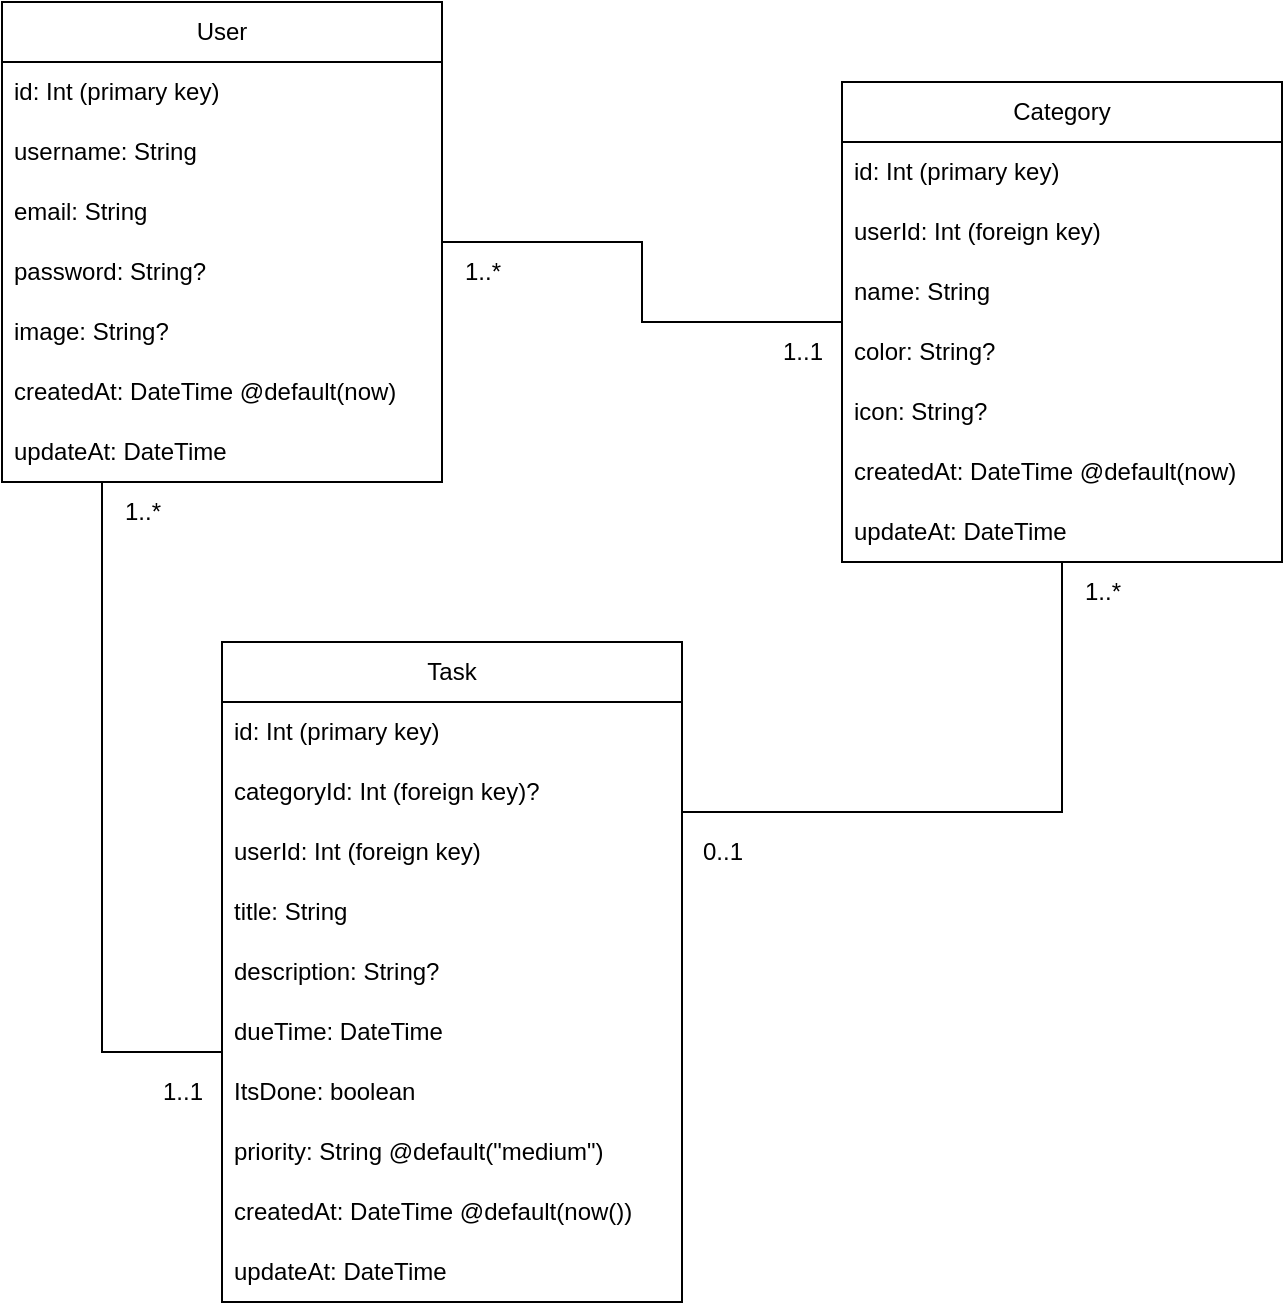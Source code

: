 <mxfile version="26.0.6">
  <diagram name="Página-1" id="BhcY976_UOvKFLBjASYM">
    <mxGraphModel dx="989" dy="512" grid="1" gridSize="10" guides="1" tooltips="1" connect="1" arrows="1" fold="1" page="1" pageScale="1" pageWidth="827" pageHeight="1169" math="0" shadow="0">
      <root>
        <mxCell id="0" />
        <mxCell id="1" parent="0" />
        <mxCell id="SZiVq0WBtJ_DJdyCO8Ps-19" style="edgeStyle=orthogonalEdgeStyle;rounded=0;orthogonalLoop=1;jettySize=auto;html=1;entryX=0;entryY=0.5;entryDx=0;entryDy=0;strokeColor=default;endArrow=none;endFill=0;" edge="1" parent="1" source="SZiVq0WBtJ_DJdyCO8Ps-2" target="SZiVq0WBtJ_DJdyCO8Ps-10">
          <mxGeometry relative="1" as="geometry" />
        </mxCell>
        <mxCell id="SZiVq0WBtJ_DJdyCO8Ps-2" value="User" style="swimlane;fontStyle=0;childLayout=stackLayout;horizontal=1;startSize=30;horizontalStack=0;resizeParent=1;resizeParentMax=0;resizeLast=0;collapsible=1;marginBottom=0;whiteSpace=wrap;html=1;" vertex="1" parent="1">
          <mxGeometry x="60" y="40" width="220" height="240" as="geometry" />
        </mxCell>
        <mxCell id="SZiVq0WBtJ_DJdyCO8Ps-3" value="id: Int (primary key)" style="text;strokeColor=none;fillColor=none;align=left;verticalAlign=middle;spacingLeft=4;spacingRight=4;overflow=hidden;points=[[0,0.5],[1,0.5]];portConstraint=eastwest;rotatable=0;whiteSpace=wrap;html=1;" vertex="1" parent="SZiVq0WBtJ_DJdyCO8Ps-2">
          <mxGeometry y="30" width="220" height="30" as="geometry" />
        </mxCell>
        <mxCell id="SZiVq0WBtJ_DJdyCO8Ps-4" value="username: String" style="text;strokeColor=none;fillColor=none;align=left;verticalAlign=middle;spacingLeft=4;spacingRight=4;overflow=hidden;points=[[0,0.5],[1,0.5]];portConstraint=eastwest;rotatable=0;whiteSpace=wrap;html=1;" vertex="1" parent="SZiVq0WBtJ_DJdyCO8Ps-2">
          <mxGeometry y="60" width="220" height="30" as="geometry" />
        </mxCell>
        <mxCell id="SZiVq0WBtJ_DJdyCO8Ps-5" value="email: String" style="text;strokeColor=none;fillColor=none;align=left;verticalAlign=middle;spacingLeft=4;spacingRight=4;overflow=hidden;points=[[0,0.5],[1,0.5]];portConstraint=eastwest;rotatable=0;whiteSpace=wrap;html=1;" vertex="1" parent="SZiVq0WBtJ_DJdyCO8Ps-2">
          <mxGeometry y="90" width="220" height="30" as="geometry" />
        </mxCell>
        <mxCell id="SZiVq0WBtJ_DJdyCO8Ps-6" value="password: String?" style="text;strokeColor=none;fillColor=none;align=left;verticalAlign=middle;spacingLeft=4;spacingRight=4;overflow=hidden;points=[[0,0.5],[1,0.5]];portConstraint=eastwest;rotatable=0;whiteSpace=wrap;html=1;" vertex="1" parent="SZiVq0WBtJ_DJdyCO8Ps-2">
          <mxGeometry y="120" width="220" height="30" as="geometry" />
        </mxCell>
        <mxCell id="SZiVq0WBtJ_DJdyCO8Ps-7" value="image: String?" style="text;strokeColor=none;fillColor=none;align=left;verticalAlign=middle;spacingLeft=4;spacingRight=4;overflow=hidden;points=[[0,0.5],[1,0.5]];portConstraint=eastwest;rotatable=0;whiteSpace=wrap;html=1;" vertex="1" parent="SZiVq0WBtJ_DJdyCO8Ps-2">
          <mxGeometry y="150" width="220" height="30" as="geometry" />
        </mxCell>
        <mxCell id="SZiVq0WBtJ_DJdyCO8Ps-8" value="createdAt: DateTime @default(now)" style="text;strokeColor=none;fillColor=none;align=left;verticalAlign=middle;spacingLeft=4;spacingRight=4;overflow=hidden;points=[[0,0.5],[1,0.5]];portConstraint=eastwest;rotatable=0;whiteSpace=wrap;html=1;" vertex="1" parent="SZiVq0WBtJ_DJdyCO8Ps-2">
          <mxGeometry y="180" width="220" height="30" as="geometry" />
        </mxCell>
        <mxCell id="SZiVq0WBtJ_DJdyCO8Ps-9" value="updateAt: DateTime " style="text;strokeColor=none;fillColor=none;align=left;verticalAlign=middle;spacingLeft=4;spacingRight=4;overflow=hidden;points=[[0,0.5],[1,0.5]];portConstraint=eastwest;rotatable=0;whiteSpace=wrap;html=1;" vertex="1" parent="SZiVq0WBtJ_DJdyCO8Ps-2">
          <mxGeometry y="210" width="220" height="30" as="geometry" />
        </mxCell>
        <mxCell id="SZiVq0WBtJ_DJdyCO8Ps-10" value="Category" style="swimlane;fontStyle=0;childLayout=stackLayout;horizontal=1;startSize=30;horizontalStack=0;resizeParent=1;resizeParentMax=0;resizeLast=0;collapsible=1;marginBottom=0;whiteSpace=wrap;html=1;" vertex="1" parent="1">
          <mxGeometry x="480" y="80" width="220" height="240" as="geometry" />
        </mxCell>
        <mxCell id="SZiVq0WBtJ_DJdyCO8Ps-11" value="id: Int (primary key)" style="text;strokeColor=none;fillColor=none;align=left;verticalAlign=middle;spacingLeft=4;spacingRight=4;overflow=hidden;points=[[0,0.5],[1,0.5]];portConstraint=eastwest;rotatable=0;whiteSpace=wrap;html=1;" vertex="1" parent="SZiVq0WBtJ_DJdyCO8Ps-10">
          <mxGeometry y="30" width="220" height="30" as="geometry" />
        </mxCell>
        <mxCell id="SZiVq0WBtJ_DJdyCO8Ps-18" value="userId: Int (foreign key)" style="text;strokeColor=none;fillColor=none;align=left;verticalAlign=middle;spacingLeft=4;spacingRight=4;overflow=hidden;points=[[0,0.5],[1,0.5]];portConstraint=eastwest;rotatable=0;whiteSpace=wrap;html=1;" vertex="1" parent="SZiVq0WBtJ_DJdyCO8Ps-10">
          <mxGeometry y="60" width="220" height="30" as="geometry" />
        </mxCell>
        <mxCell id="SZiVq0WBtJ_DJdyCO8Ps-12" value="name: String" style="text;strokeColor=none;fillColor=none;align=left;verticalAlign=middle;spacingLeft=4;spacingRight=4;overflow=hidden;points=[[0,0.5],[1,0.5]];portConstraint=eastwest;rotatable=0;whiteSpace=wrap;html=1;" vertex="1" parent="SZiVq0WBtJ_DJdyCO8Ps-10">
          <mxGeometry y="90" width="220" height="30" as="geometry" />
        </mxCell>
        <mxCell id="SZiVq0WBtJ_DJdyCO8Ps-13" value="color: String?" style="text;strokeColor=none;fillColor=none;align=left;verticalAlign=middle;spacingLeft=4;spacingRight=4;overflow=hidden;points=[[0,0.5],[1,0.5]];portConstraint=eastwest;rotatable=0;whiteSpace=wrap;html=1;" vertex="1" parent="SZiVq0WBtJ_DJdyCO8Ps-10">
          <mxGeometry y="120" width="220" height="30" as="geometry" />
        </mxCell>
        <mxCell id="SZiVq0WBtJ_DJdyCO8Ps-14" value="icon: String?" style="text;strokeColor=none;fillColor=none;align=left;verticalAlign=middle;spacingLeft=4;spacingRight=4;overflow=hidden;points=[[0,0.5],[1,0.5]];portConstraint=eastwest;rotatable=0;whiteSpace=wrap;html=1;" vertex="1" parent="SZiVq0WBtJ_DJdyCO8Ps-10">
          <mxGeometry y="150" width="220" height="30" as="geometry" />
        </mxCell>
        <mxCell id="SZiVq0WBtJ_DJdyCO8Ps-16" value="createdAt: DateTime @default(now)" style="text;strokeColor=none;fillColor=none;align=left;verticalAlign=middle;spacingLeft=4;spacingRight=4;overflow=hidden;points=[[0,0.5],[1,0.5]];portConstraint=eastwest;rotatable=0;whiteSpace=wrap;html=1;" vertex="1" parent="SZiVq0WBtJ_DJdyCO8Ps-10">
          <mxGeometry y="180" width="220" height="30" as="geometry" />
        </mxCell>
        <mxCell id="SZiVq0WBtJ_DJdyCO8Ps-17" value="updateAt: DateTime " style="text;strokeColor=none;fillColor=none;align=left;verticalAlign=middle;spacingLeft=4;spacingRight=4;overflow=hidden;points=[[0,0.5],[1,0.5]];portConstraint=eastwest;rotatable=0;whiteSpace=wrap;html=1;" vertex="1" parent="SZiVq0WBtJ_DJdyCO8Ps-10">
          <mxGeometry y="210" width="220" height="30" as="geometry" />
        </mxCell>
        <mxCell id="SZiVq0WBtJ_DJdyCO8Ps-20" value="1..*" style="text;html=1;align=center;verticalAlign=middle;resizable=0;points=[];autosize=1;strokeColor=none;fillColor=none;" vertex="1" parent="1">
          <mxGeometry x="280" y="160" width="40" height="30" as="geometry" />
        </mxCell>
        <mxCell id="SZiVq0WBtJ_DJdyCO8Ps-21" value="1..1" style="text;html=1;align=center;verticalAlign=middle;resizable=0;points=[];autosize=1;strokeColor=none;fillColor=none;" vertex="1" parent="1">
          <mxGeometry x="440" y="200" width="40" height="30" as="geometry" />
        </mxCell>
        <mxCell id="SZiVq0WBtJ_DJdyCO8Ps-36" style="edgeStyle=orthogonalEdgeStyle;rounded=0;orthogonalLoop=1;jettySize=auto;html=1;endArrow=none;endFill=0;" edge="1" parent="1" source="SZiVq0WBtJ_DJdyCO8Ps-22" target="SZiVq0WBtJ_DJdyCO8Ps-9">
          <mxGeometry relative="1" as="geometry">
            <Array as="points">
              <mxPoint x="110" y="565" />
            </Array>
          </mxGeometry>
        </mxCell>
        <mxCell id="SZiVq0WBtJ_DJdyCO8Ps-22" value="Task" style="swimlane;fontStyle=0;childLayout=stackLayout;horizontal=1;startSize=30;horizontalStack=0;resizeParent=1;resizeParentMax=0;resizeLast=0;collapsible=1;marginBottom=0;whiteSpace=wrap;html=1;" vertex="1" parent="1">
          <mxGeometry x="170" y="360" width="230" height="330" as="geometry" />
        </mxCell>
        <mxCell id="SZiVq0WBtJ_DJdyCO8Ps-23" value="id: Int (primary key)" style="text;strokeColor=none;fillColor=none;align=left;verticalAlign=middle;spacingLeft=4;spacingRight=4;overflow=hidden;points=[[0,0.5],[1,0.5]];portConstraint=eastwest;rotatable=0;whiteSpace=wrap;html=1;" vertex="1" parent="SZiVq0WBtJ_DJdyCO8Ps-22">
          <mxGeometry y="30" width="230" height="30" as="geometry" />
        </mxCell>
        <mxCell id="SZiVq0WBtJ_DJdyCO8Ps-26" value="categoryId: Int (foreign key)?" style="text;strokeColor=none;fillColor=none;align=left;verticalAlign=middle;spacingLeft=4;spacingRight=4;overflow=hidden;points=[[0,0.5],[1,0.5]];portConstraint=eastwest;rotatable=0;whiteSpace=wrap;html=1;" vertex="1" parent="SZiVq0WBtJ_DJdyCO8Ps-22">
          <mxGeometry y="60" width="230" height="30" as="geometry" />
        </mxCell>
        <mxCell id="SZiVq0WBtJ_DJdyCO8Ps-27" value="userId: Int (foreign key)" style="text;strokeColor=none;fillColor=none;align=left;verticalAlign=middle;spacingLeft=4;spacingRight=4;overflow=hidden;points=[[0,0.5],[1,0.5]];portConstraint=eastwest;rotatable=0;whiteSpace=wrap;html=1;" vertex="1" parent="SZiVq0WBtJ_DJdyCO8Ps-22">
          <mxGeometry y="90" width="230" height="30" as="geometry" />
        </mxCell>
        <mxCell id="SZiVq0WBtJ_DJdyCO8Ps-24" value="title: String" style="text;strokeColor=none;fillColor=none;align=left;verticalAlign=middle;spacingLeft=4;spacingRight=4;overflow=hidden;points=[[0,0.5],[1,0.5]];portConstraint=eastwest;rotatable=0;whiteSpace=wrap;html=1;" vertex="1" parent="SZiVq0WBtJ_DJdyCO8Ps-22">
          <mxGeometry y="120" width="230" height="30" as="geometry" />
        </mxCell>
        <mxCell id="SZiVq0WBtJ_DJdyCO8Ps-25" value="&lt;div&gt;description: String?&lt;br&gt;&lt;/div&gt;" style="text;strokeColor=none;fillColor=none;align=left;verticalAlign=middle;spacingLeft=4;spacingRight=4;overflow=hidden;points=[[0,0.5],[1,0.5]];portConstraint=eastwest;rotatable=0;whiteSpace=wrap;html=1;" vertex="1" parent="SZiVq0WBtJ_DJdyCO8Ps-22">
          <mxGeometry y="150" width="230" height="30" as="geometry" />
        </mxCell>
        <mxCell id="SZiVq0WBtJ_DJdyCO8Ps-29" value="&lt;div&gt;dueTime: DateTime&lt;br&gt;&lt;/div&gt;" style="text;strokeColor=none;fillColor=none;align=left;verticalAlign=middle;spacingLeft=4;spacingRight=4;overflow=hidden;points=[[0,0.5],[1,0.5]];portConstraint=eastwest;rotatable=0;whiteSpace=wrap;html=1;" vertex="1" parent="SZiVq0WBtJ_DJdyCO8Ps-22">
          <mxGeometry y="180" width="230" height="30" as="geometry" />
        </mxCell>
        <mxCell id="SZiVq0WBtJ_DJdyCO8Ps-30" value="&lt;div&gt;ItsDone: boolean&lt;br&gt;&lt;/div&gt;" style="text;strokeColor=none;fillColor=none;align=left;verticalAlign=middle;spacingLeft=4;spacingRight=4;overflow=hidden;points=[[0,0.5],[1,0.5]];portConstraint=eastwest;rotatable=0;whiteSpace=wrap;html=1;" vertex="1" parent="SZiVq0WBtJ_DJdyCO8Ps-22">
          <mxGeometry y="210" width="230" height="30" as="geometry" />
        </mxCell>
        <mxCell id="SZiVq0WBtJ_DJdyCO8Ps-31" value="&lt;div&gt;  priority: String    @default(&quot;medium&quot;)&lt;br&gt;&lt;/div&gt;" style="text;strokeColor=none;fillColor=none;align=left;verticalAlign=middle;spacingLeft=4;spacingRight=4;overflow=hidden;points=[[0,0.5],[1,0.5]];portConstraint=eastwest;rotatable=0;whiteSpace=wrap;html=1;" vertex="1" parent="SZiVq0WBtJ_DJdyCO8Ps-22">
          <mxGeometry y="240" width="230" height="30" as="geometry" />
        </mxCell>
        <mxCell id="SZiVq0WBtJ_DJdyCO8Ps-32" value="&lt;div&gt;  createdAt: DateTime  @default(now())&lt;/div&gt;" style="text;strokeColor=none;fillColor=none;align=left;verticalAlign=middle;spacingLeft=4;spacingRight=4;overflow=hidden;points=[[0,0.5],[1,0.5]];portConstraint=eastwest;rotatable=0;whiteSpace=wrap;html=1;" vertex="1" parent="SZiVq0WBtJ_DJdyCO8Ps-22">
          <mxGeometry y="270" width="230" height="30" as="geometry" />
        </mxCell>
        <mxCell id="SZiVq0WBtJ_DJdyCO8Ps-33" value="updateAt: DateTime " style="text;strokeColor=none;fillColor=none;align=left;verticalAlign=middle;spacingLeft=4;spacingRight=4;overflow=hidden;points=[[0,0.5],[1,0.5]];portConstraint=eastwest;rotatable=0;whiteSpace=wrap;html=1;" vertex="1" parent="SZiVq0WBtJ_DJdyCO8Ps-22">
          <mxGeometry y="300" width="230" height="30" as="geometry" />
        </mxCell>
        <mxCell id="SZiVq0WBtJ_DJdyCO8Ps-35" style="edgeStyle=orthogonalEdgeStyle;rounded=0;orthogonalLoop=1;jettySize=auto;html=1;entryX=1;entryY=0.864;entryDx=0;entryDy=0;endArrow=none;endFill=0;entryPerimeter=0;" edge="1" parent="1" source="SZiVq0WBtJ_DJdyCO8Ps-17" target="SZiVq0WBtJ_DJdyCO8Ps-26">
          <mxGeometry relative="1" as="geometry">
            <Array as="points">
              <mxPoint x="590" y="445" />
              <mxPoint x="400" y="445" />
            </Array>
          </mxGeometry>
        </mxCell>
        <mxCell id="SZiVq0WBtJ_DJdyCO8Ps-37" value="1..*" style="text;html=1;align=center;verticalAlign=middle;resizable=0;points=[];autosize=1;strokeColor=none;fillColor=none;" vertex="1" parent="1">
          <mxGeometry x="590" y="320" width="40" height="30" as="geometry" />
        </mxCell>
        <mxCell id="SZiVq0WBtJ_DJdyCO8Ps-38" value="0..1" style="text;html=1;align=center;verticalAlign=middle;resizable=0;points=[];autosize=1;strokeColor=none;fillColor=none;" vertex="1" parent="1">
          <mxGeometry x="400" y="450" width="40" height="30" as="geometry" />
        </mxCell>
        <mxCell id="SZiVq0WBtJ_DJdyCO8Ps-39" value="1..1" style="text;html=1;align=center;verticalAlign=middle;resizable=0;points=[];autosize=1;strokeColor=none;fillColor=none;" vertex="1" parent="1">
          <mxGeometry x="130" y="570" width="40" height="30" as="geometry" />
        </mxCell>
        <mxCell id="SZiVq0WBtJ_DJdyCO8Ps-40" value="1..*" style="text;html=1;align=center;verticalAlign=middle;resizable=0;points=[];autosize=1;strokeColor=none;fillColor=none;" vertex="1" parent="1">
          <mxGeometry x="110" y="280" width="40" height="30" as="geometry" />
        </mxCell>
      </root>
    </mxGraphModel>
  </diagram>
</mxfile>
